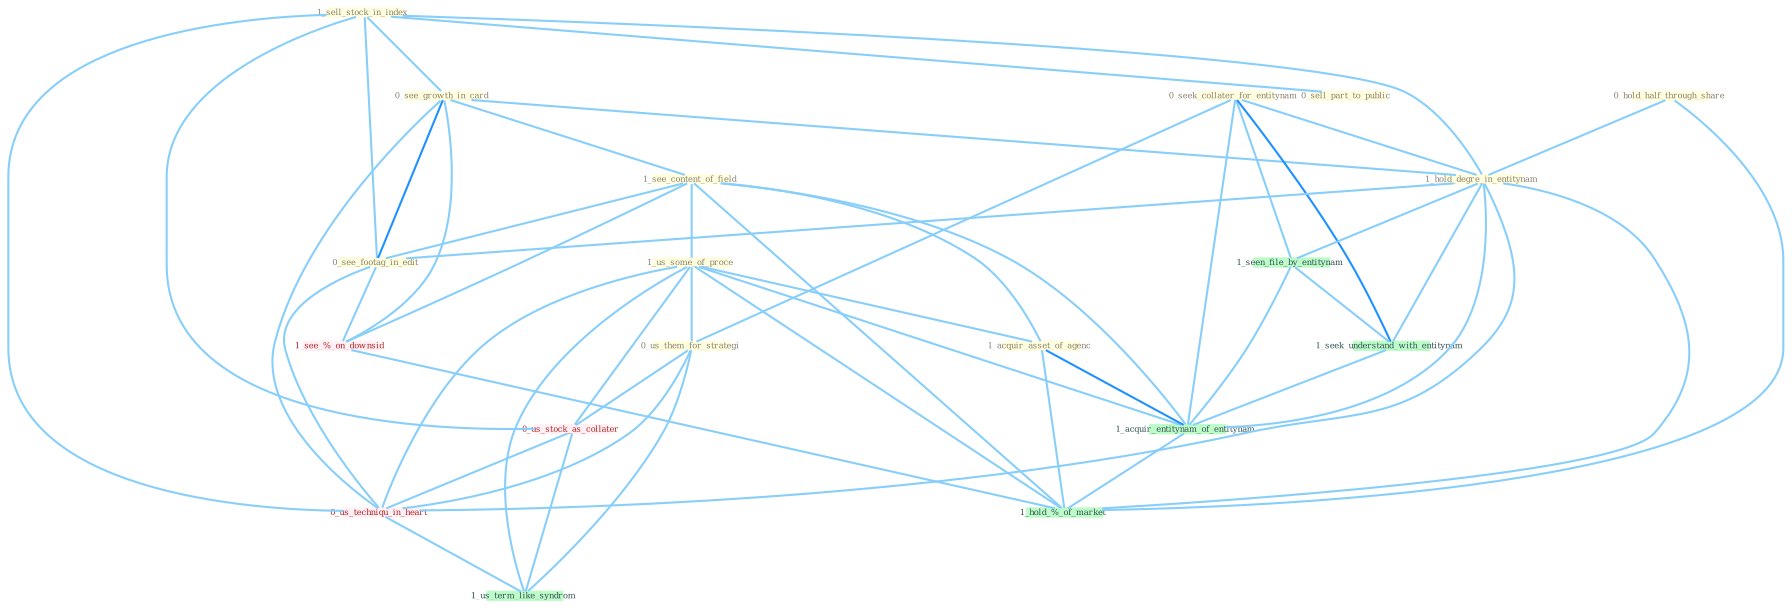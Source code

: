 Graph G{ 
    node
    [shape=polygon,style=filled,width=.5,height=.06,color="#BDFCC9",fixedsize=true,fontsize=4,
    fontcolor="#2f4f4f"];
    {node
    [color="#ffffe0", fontcolor="#8b7d6b"] "1_sell_stock_in_index " "0_see_growth_in_card " "0_hold_half_through_share " "0_seek_collater_for_entitynam " "1_see_content_of_field " "0_sell_part_to_public " "1_hold_degre_in_entitynam " "1_us_some_of_proce " "0_see_footag_in_edit " "0_us_them_for_strategi " "1_acquir_asset_of_agenc "}
{node [color="#fff0f5", fontcolor="#b22222"] "0_us_stock_as_collater " "0_us_techniqu_in_heart " "1_see_%_on_downsid "}
edge [color="#B0E2FF"];

	"1_sell_stock_in_index " -- "0_see_growth_in_card " [w="1", color="#87cefa" ];
	"1_sell_stock_in_index " -- "0_sell_part_to_public " [w="1", color="#87cefa" ];
	"1_sell_stock_in_index " -- "1_hold_degre_in_entitynam " [w="1", color="#87cefa" ];
	"1_sell_stock_in_index " -- "0_see_footag_in_edit " [w="1", color="#87cefa" ];
	"1_sell_stock_in_index " -- "0_us_stock_as_collater " [w="1", color="#87cefa" ];
	"1_sell_stock_in_index " -- "0_us_techniqu_in_heart " [w="1", color="#87cefa" ];
	"0_see_growth_in_card " -- "1_see_content_of_field " [w="1", color="#87cefa" ];
	"0_see_growth_in_card " -- "1_hold_degre_in_entitynam " [w="1", color="#87cefa" ];
	"0_see_growth_in_card " -- "0_see_footag_in_edit " [w="2", color="#1e90ff" , len=0.8];
	"0_see_growth_in_card " -- "0_us_techniqu_in_heart " [w="1", color="#87cefa" ];
	"0_see_growth_in_card " -- "1_see_%_on_downsid " [w="1", color="#87cefa" ];
	"0_hold_half_through_share " -- "1_hold_degre_in_entitynam " [w="1", color="#87cefa" ];
	"0_hold_half_through_share " -- "1_hold_%_of_market " [w="1", color="#87cefa" ];
	"0_seek_collater_for_entitynam " -- "1_hold_degre_in_entitynam " [w="1", color="#87cefa" ];
	"0_seek_collater_for_entitynam " -- "0_us_them_for_strategi " [w="1", color="#87cefa" ];
	"0_seek_collater_for_entitynam " -- "1_seen_file_by_entitynam " [w="1", color="#87cefa" ];
	"0_seek_collater_for_entitynam " -- "1_seek_understand_with_entitynam " [w="2", color="#1e90ff" , len=0.8];
	"0_seek_collater_for_entitynam " -- "1_acquir_entitynam_of_entitynam " [w="1", color="#87cefa" ];
	"1_see_content_of_field " -- "1_us_some_of_proce " [w="1", color="#87cefa" ];
	"1_see_content_of_field " -- "0_see_footag_in_edit " [w="1", color="#87cefa" ];
	"1_see_content_of_field " -- "1_acquir_asset_of_agenc " [w="1", color="#87cefa" ];
	"1_see_content_of_field " -- "1_acquir_entitynam_of_entitynam " [w="1", color="#87cefa" ];
	"1_see_content_of_field " -- "1_see_%_on_downsid " [w="1", color="#87cefa" ];
	"1_see_content_of_field " -- "1_hold_%_of_market " [w="1", color="#87cefa" ];
	"1_hold_degre_in_entitynam " -- "0_see_footag_in_edit " [w="1", color="#87cefa" ];
	"1_hold_degre_in_entitynam " -- "1_seen_file_by_entitynam " [w="1", color="#87cefa" ];
	"1_hold_degre_in_entitynam " -- "1_seek_understand_with_entitynam " [w="1", color="#87cefa" ];
	"1_hold_degre_in_entitynam " -- "1_acquir_entitynam_of_entitynam " [w="1", color="#87cefa" ];
	"1_hold_degre_in_entitynam " -- "0_us_techniqu_in_heart " [w="1", color="#87cefa" ];
	"1_hold_degre_in_entitynam " -- "1_hold_%_of_market " [w="1", color="#87cefa" ];
	"1_us_some_of_proce " -- "0_us_them_for_strategi " [w="1", color="#87cefa" ];
	"1_us_some_of_proce " -- "1_acquir_asset_of_agenc " [w="1", color="#87cefa" ];
	"1_us_some_of_proce " -- "0_us_stock_as_collater " [w="1", color="#87cefa" ];
	"1_us_some_of_proce " -- "1_acquir_entitynam_of_entitynam " [w="1", color="#87cefa" ];
	"1_us_some_of_proce " -- "0_us_techniqu_in_heart " [w="1", color="#87cefa" ];
	"1_us_some_of_proce " -- "1_us_term_like_syndrom " [w="1", color="#87cefa" ];
	"1_us_some_of_proce " -- "1_hold_%_of_market " [w="1", color="#87cefa" ];
	"0_see_footag_in_edit " -- "0_us_techniqu_in_heart " [w="1", color="#87cefa" ];
	"0_see_footag_in_edit " -- "1_see_%_on_downsid " [w="1", color="#87cefa" ];
	"0_us_them_for_strategi " -- "0_us_stock_as_collater " [w="1", color="#87cefa" ];
	"0_us_them_for_strategi " -- "0_us_techniqu_in_heart " [w="1", color="#87cefa" ];
	"0_us_them_for_strategi " -- "1_us_term_like_syndrom " [w="1", color="#87cefa" ];
	"1_acquir_asset_of_agenc " -- "1_acquir_entitynam_of_entitynam " [w="2", color="#1e90ff" , len=0.8];
	"1_acquir_asset_of_agenc " -- "1_hold_%_of_market " [w="1", color="#87cefa" ];
	"1_seen_file_by_entitynam " -- "1_seek_understand_with_entitynam " [w="1", color="#87cefa" ];
	"1_seen_file_by_entitynam " -- "1_acquir_entitynam_of_entitynam " [w="1", color="#87cefa" ];
	"0_us_stock_as_collater " -- "0_us_techniqu_in_heart " [w="1", color="#87cefa" ];
	"0_us_stock_as_collater " -- "1_us_term_like_syndrom " [w="1", color="#87cefa" ];
	"1_seek_understand_with_entitynam " -- "1_acquir_entitynam_of_entitynam " [w="1", color="#87cefa" ];
	"1_acquir_entitynam_of_entitynam " -- "1_hold_%_of_market " [w="1", color="#87cefa" ];
	"0_us_techniqu_in_heart " -- "1_us_term_like_syndrom " [w="1", color="#87cefa" ];
	"1_see_%_on_downsid " -- "1_hold_%_of_market " [w="1", color="#87cefa" ];
}